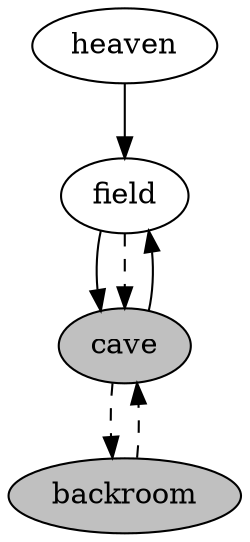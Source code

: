 digraph map {
	node [style=filled]
	field -> cave
	field -> cave [style=dashed]
	cave -> field
	cave -> backroom [style=dashed]
	backroom -> cave [style=dashed]
	heaven -> field
	backroom [fillcolor=grey]
	field [fillcolor=white]
	heaven [fillcolor=white]
	cave [fillcolor=grey]
}
